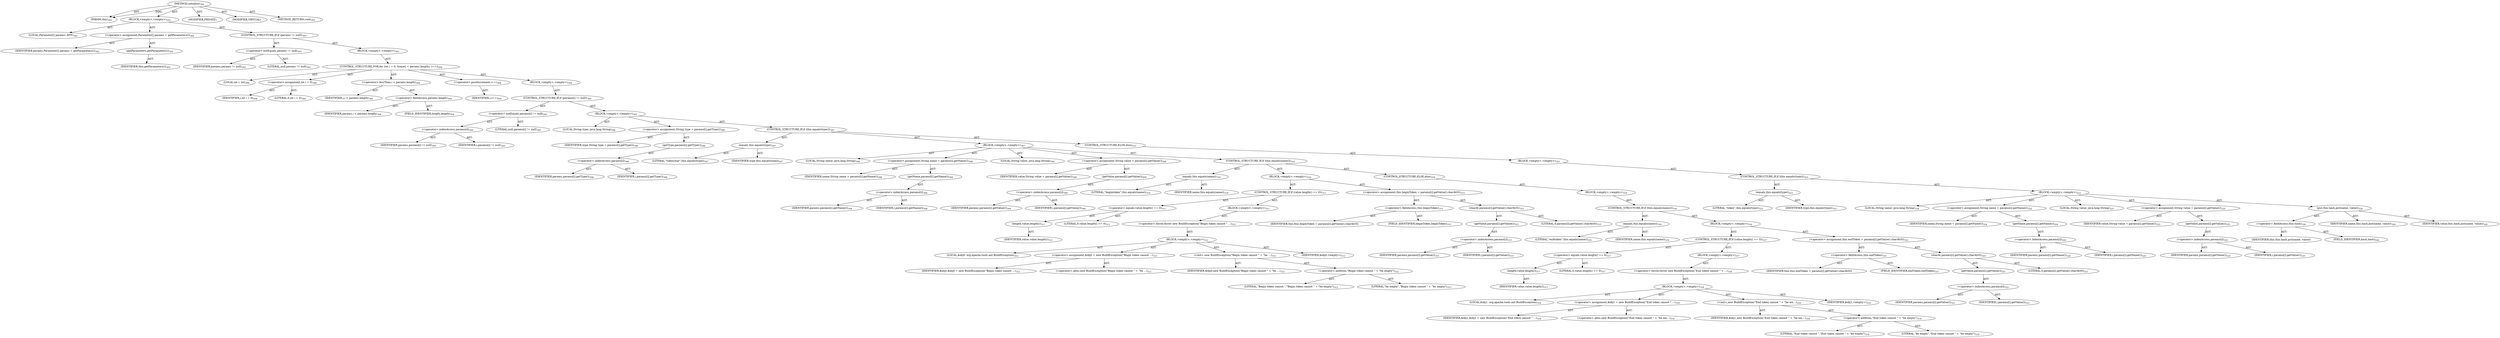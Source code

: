 digraph "initialize" {  
"111669149708" [label = <(METHOD,initialize)<SUB>301</SUB>> ]
"115964116997" [label = <(PARAM,this)<SUB>301</SUB>> ]
"25769803806" [label = <(BLOCK,&lt;empty&gt;,&lt;empty&gt;)<SUB>301</SUB>> ]
"94489280519" [label = <(LOCAL,Parameter[] params: ANY)<SUB>302</SUB>> ]
"30064771247" [label = <(&lt;operator&gt;.assignment,Parameter[] params = getParameters())<SUB>302</SUB>> ]
"68719476850" [label = <(IDENTIFIER,params,Parameter[] params = getParameters())<SUB>302</SUB>> ]
"30064771248" [label = <(getParameters,getParameters())<SUB>302</SUB>> ]
"68719476748" [label = <(IDENTIFIER,this,getParameters())<SUB>302</SUB>> ]
"47244640275" [label = <(CONTROL_STRUCTURE,IF,if (params != null))<SUB>303</SUB>> ]
"30064771249" [label = <(&lt;operator&gt;.notEquals,params != null)<SUB>303</SUB>> ]
"68719476851" [label = <(IDENTIFIER,params,params != null)<SUB>303</SUB>> ]
"90194313243" [label = <(LITERAL,null,params != null)<SUB>303</SUB>> ]
"25769803807" [label = <(BLOCK,&lt;empty&gt;,&lt;empty&gt;)<SUB>303</SUB>> ]
"47244640276" [label = <(CONTROL_STRUCTURE,FOR,for (int i = 0; Some(i &lt; params.length); i++))<SUB>304</SUB>> ]
"94489280520" [label = <(LOCAL,int i: int)<SUB>304</SUB>> ]
"30064771250" [label = <(&lt;operator&gt;.assignment,int i = 0)<SUB>304</SUB>> ]
"68719476852" [label = <(IDENTIFIER,i,int i = 0)<SUB>304</SUB>> ]
"90194313244" [label = <(LITERAL,0,int i = 0)<SUB>304</SUB>> ]
"30064771251" [label = <(&lt;operator&gt;.lessThan,i &lt; params.length)<SUB>304</SUB>> ]
"68719476853" [label = <(IDENTIFIER,i,i &lt; params.length)<SUB>304</SUB>> ]
"30064771252" [label = <(&lt;operator&gt;.fieldAccess,params.length)<SUB>304</SUB>> ]
"68719476854" [label = <(IDENTIFIER,params,i &lt; params.length)<SUB>304</SUB>> ]
"55834574909" [label = <(FIELD_IDENTIFIER,length,length)<SUB>304</SUB>> ]
"30064771253" [label = <(&lt;operator&gt;.postIncrement,i++)<SUB>304</SUB>> ]
"68719476855" [label = <(IDENTIFIER,i,i++)<SUB>304</SUB>> ]
"25769803808" [label = <(BLOCK,&lt;empty&gt;,&lt;empty&gt;)<SUB>304</SUB>> ]
"47244640277" [label = <(CONTROL_STRUCTURE,IF,if (params[i] != null))<SUB>305</SUB>> ]
"30064771254" [label = <(&lt;operator&gt;.notEquals,params[i] != null)<SUB>305</SUB>> ]
"30064771255" [label = <(&lt;operator&gt;.indexAccess,params[i])<SUB>305</SUB>> ]
"68719476856" [label = <(IDENTIFIER,params,params[i] != null)<SUB>305</SUB>> ]
"68719476857" [label = <(IDENTIFIER,i,params[i] != null)<SUB>305</SUB>> ]
"90194313245" [label = <(LITERAL,null,params[i] != null)<SUB>305</SUB>> ]
"25769803809" [label = <(BLOCK,&lt;empty&gt;,&lt;empty&gt;)<SUB>305</SUB>> ]
"94489280521" [label = <(LOCAL,String type: java.lang.String)<SUB>306</SUB>> ]
"30064771256" [label = <(&lt;operator&gt;.assignment,String type = params[i].getType())<SUB>306</SUB>> ]
"68719476858" [label = <(IDENTIFIER,type,String type = params[i].getType())<SUB>306</SUB>> ]
"30064771257" [label = <(getType,params[i].getType())<SUB>306</SUB>> ]
"30064771258" [label = <(&lt;operator&gt;.indexAccess,params[i])<SUB>306</SUB>> ]
"68719476859" [label = <(IDENTIFIER,params,params[i].getType())<SUB>306</SUB>> ]
"68719476860" [label = <(IDENTIFIER,i,params[i].getType())<SUB>306</SUB>> ]
"47244640278" [label = <(CONTROL_STRUCTURE,IF,if (this.equals(type)))<SUB>307</SUB>> ]
"30064771259" [label = <(equals,this.equals(type))<SUB>307</SUB>> ]
"90194313246" [label = <(LITERAL,&quot;tokenchar&quot;,this.equals(type))<SUB>307</SUB>> ]
"68719476861" [label = <(IDENTIFIER,type,this.equals(type))<SUB>307</SUB>> ]
"25769803810" [label = <(BLOCK,&lt;empty&gt;,&lt;empty&gt;)<SUB>307</SUB>> ]
"94489280522" [label = <(LOCAL,String name: java.lang.String)<SUB>308</SUB>> ]
"30064771260" [label = <(&lt;operator&gt;.assignment,String name = params[i].getName())<SUB>308</SUB>> ]
"68719476862" [label = <(IDENTIFIER,name,String name = params[i].getName())<SUB>308</SUB>> ]
"30064771261" [label = <(getName,params[i].getName())<SUB>308</SUB>> ]
"30064771262" [label = <(&lt;operator&gt;.indexAccess,params[i])<SUB>308</SUB>> ]
"68719476863" [label = <(IDENTIFIER,params,params[i].getName())<SUB>308</SUB>> ]
"68719476864" [label = <(IDENTIFIER,i,params[i].getName())<SUB>308</SUB>> ]
"94489280523" [label = <(LOCAL,String value: java.lang.String)<SUB>309</SUB>> ]
"30064771263" [label = <(&lt;operator&gt;.assignment,String value = params[i].getValue())<SUB>309</SUB>> ]
"68719476865" [label = <(IDENTIFIER,value,String value = params[i].getValue())<SUB>309</SUB>> ]
"30064771264" [label = <(getValue,params[i].getValue())<SUB>309</SUB>> ]
"30064771265" [label = <(&lt;operator&gt;.indexAccess,params[i])<SUB>309</SUB>> ]
"68719476866" [label = <(IDENTIFIER,params,params[i].getValue())<SUB>309</SUB>> ]
"68719476867" [label = <(IDENTIFIER,i,params[i].getValue())<SUB>309</SUB>> ]
"47244640279" [label = <(CONTROL_STRUCTURE,IF,if (this.equals(name)))<SUB>310</SUB>> ]
"30064771266" [label = <(equals,this.equals(name))<SUB>310</SUB>> ]
"90194313247" [label = <(LITERAL,&quot;begintoken&quot;,this.equals(name))<SUB>310</SUB>> ]
"68719476868" [label = <(IDENTIFIER,name,this.equals(name))<SUB>310</SUB>> ]
"25769803811" [label = <(BLOCK,&lt;empty&gt;,&lt;empty&gt;)<SUB>310</SUB>> ]
"47244640280" [label = <(CONTROL_STRUCTURE,IF,if (value.length() == 0))<SUB>311</SUB>> ]
"30064771267" [label = <(&lt;operator&gt;.equals,value.length() == 0)<SUB>311</SUB>> ]
"30064771268" [label = <(length,value.length())<SUB>311</SUB>> ]
"68719476869" [label = <(IDENTIFIER,value,value.length())<SUB>311</SUB>> ]
"90194313248" [label = <(LITERAL,0,value.length() == 0)<SUB>311</SUB>> ]
"25769803812" [label = <(BLOCK,&lt;empty&gt;,&lt;empty&gt;)<SUB>311</SUB>> ]
"30064771269" [label = <(&lt;operator&gt;.throw,throw new BuildException(&quot;Begin token cannot &quot; ...)<SUB>312</SUB>> ]
"25769803813" [label = <(BLOCK,&lt;empty&gt;,&lt;empty&gt;)<SUB>312</SUB>> ]
"94489280524" [label = <(LOCAL,$obj0: org.apache.tools.ant.BuildException)<SUB>312</SUB>> ]
"30064771270" [label = <(&lt;operator&gt;.assignment,$obj0 = new BuildException(&quot;Begin token cannot ...)<SUB>312</SUB>> ]
"68719476870" [label = <(IDENTIFIER,$obj0,$obj0 = new BuildException(&quot;Begin token cannot ...)<SUB>312</SUB>> ]
"30064771271" [label = <(&lt;operator&gt;.alloc,new BuildException(&quot;Begin token cannot &quot; + &quot;be ...)<SUB>312</SUB>> ]
"30064771272" [label = <(&lt;init&gt;,new BuildException(&quot;Begin token cannot &quot; + &quot;be ...)<SUB>312</SUB>> ]
"68719476871" [label = <(IDENTIFIER,$obj0,new BuildException(&quot;Begin token cannot &quot; + &quot;be ...)<SUB>312</SUB>> ]
"30064771273" [label = <(&lt;operator&gt;.addition,&quot;Begin token cannot &quot; + &quot;be empty&quot;)<SUB>312</SUB>> ]
"90194313249" [label = <(LITERAL,&quot;Begin token cannot &quot;,&quot;Begin token cannot &quot; + &quot;be empty&quot;)<SUB>312</SUB>> ]
"90194313250" [label = <(LITERAL,&quot;be empty&quot;,&quot;Begin token cannot &quot; + &quot;be empty&quot;)<SUB>313</SUB>> ]
"68719476872" [label = <(IDENTIFIER,$obj0,&lt;empty&gt;)<SUB>312</SUB>> ]
"30064771274" [label = <(&lt;operator&gt;.assignment,this.beginToken = params[i].getValue().charAt(0))<SUB>315</SUB>> ]
"30064771275" [label = <(&lt;operator&gt;.fieldAccess,this.beginToken)<SUB>315</SUB>> ]
"68719476873" [label = <(IDENTIFIER,this,this.beginToken = params[i].getValue().charAt(0))> ]
"55834574910" [label = <(FIELD_IDENTIFIER,beginToken,beginToken)<SUB>315</SUB>> ]
"30064771276" [label = <(charAt,params[i].getValue().charAt(0))<SUB>315</SUB>> ]
"30064771277" [label = <(getValue,params[i].getValue())<SUB>315</SUB>> ]
"30064771278" [label = <(&lt;operator&gt;.indexAccess,params[i])<SUB>315</SUB>> ]
"68719476874" [label = <(IDENTIFIER,params,params[i].getValue())<SUB>315</SUB>> ]
"68719476875" [label = <(IDENTIFIER,i,params[i].getValue())<SUB>315</SUB>> ]
"90194313251" [label = <(LITERAL,0,params[i].getValue().charAt(0))<SUB>315</SUB>> ]
"47244640281" [label = <(CONTROL_STRUCTURE,ELSE,else)<SUB>316</SUB>> ]
"25769803814" [label = <(BLOCK,&lt;empty&gt;,&lt;empty&gt;)<SUB>316</SUB>> ]
"47244640282" [label = <(CONTROL_STRUCTURE,IF,if (this.equals(name)))<SUB>316</SUB>> ]
"30064771279" [label = <(equals,this.equals(name))<SUB>316</SUB>> ]
"90194313252" [label = <(LITERAL,&quot;endtoken&quot;,this.equals(name))<SUB>316</SUB>> ]
"68719476876" [label = <(IDENTIFIER,name,this.equals(name))<SUB>316</SUB>> ]
"25769803815" [label = <(BLOCK,&lt;empty&gt;,&lt;empty&gt;)<SUB>316</SUB>> ]
"47244640283" [label = <(CONTROL_STRUCTURE,IF,if (value.length() == 0))<SUB>317</SUB>> ]
"30064771280" [label = <(&lt;operator&gt;.equals,value.length() == 0)<SUB>317</SUB>> ]
"30064771281" [label = <(length,value.length())<SUB>317</SUB>> ]
"68719476877" [label = <(IDENTIFIER,value,value.length())<SUB>317</SUB>> ]
"90194313253" [label = <(LITERAL,0,value.length() == 0)<SUB>317</SUB>> ]
"25769803816" [label = <(BLOCK,&lt;empty&gt;,&lt;empty&gt;)<SUB>317</SUB>> ]
"30064771282" [label = <(&lt;operator&gt;.throw,throw new BuildException(&quot;End token cannot &quot; + ...)<SUB>318</SUB>> ]
"25769803817" [label = <(BLOCK,&lt;empty&gt;,&lt;empty&gt;)<SUB>318</SUB>> ]
"94489280525" [label = <(LOCAL,$obj1: org.apache.tools.ant.BuildException)<SUB>318</SUB>> ]
"30064771283" [label = <(&lt;operator&gt;.assignment,$obj1 = new BuildException(&quot;End token cannot &quot; ...)<SUB>318</SUB>> ]
"68719476878" [label = <(IDENTIFIER,$obj1,$obj1 = new BuildException(&quot;End token cannot &quot; ...)<SUB>318</SUB>> ]
"30064771284" [label = <(&lt;operator&gt;.alloc,new BuildException(&quot;End token cannot &quot; + &quot;be em...)<SUB>318</SUB>> ]
"30064771285" [label = <(&lt;init&gt;,new BuildException(&quot;End token cannot &quot; + &quot;be em...)<SUB>318</SUB>> ]
"68719476879" [label = <(IDENTIFIER,$obj1,new BuildException(&quot;End token cannot &quot; + &quot;be em...)<SUB>318</SUB>> ]
"30064771286" [label = <(&lt;operator&gt;.addition,&quot;End token cannot &quot; + &quot;be empty&quot;)<SUB>318</SUB>> ]
"90194313254" [label = <(LITERAL,&quot;End token cannot &quot;,&quot;End token cannot &quot; + &quot;be empty&quot;)<SUB>318</SUB>> ]
"90194313255" [label = <(LITERAL,&quot;be empty&quot;,&quot;End token cannot &quot; + &quot;be empty&quot;)<SUB>319</SUB>> ]
"68719476880" [label = <(IDENTIFIER,$obj1,&lt;empty&gt;)<SUB>318</SUB>> ]
"30064771287" [label = <(&lt;operator&gt;.assignment,this.endToken = params[i].getValue().charAt(0))<SUB>321</SUB>> ]
"30064771288" [label = <(&lt;operator&gt;.fieldAccess,this.endToken)<SUB>321</SUB>> ]
"68719476881" [label = <(IDENTIFIER,this,this.endToken = params[i].getValue().charAt(0))> ]
"55834574911" [label = <(FIELD_IDENTIFIER,endToken,endToken)<SUB>321</SUB>> ]
"30064771289" [label = <(charAt,params[i].getValue().charAt(0))<SUB>321</SUB>> ]
"30064771290" [label = <(getValue,params[i].getValue())<SUB>321</SUB>> ]
"30064771291" [label = <(&lt;operator&gt;.indexAccess,params[i])<SUB>321</SUB>> ]
"68719476882" [label = <(IDENTIFIER,params,params[i].getValue())<SUB>321</SUB>> ]
"68719476883" [label = <(IDENTIFIER,i,params[i].getValue())<SUB>321</SUB>> ]
"90194313256" [label = <(LITERAL,0,params[i].getValue().charAt(0))<SUB>321</SUB>> ]
"47244640284" [label = <(CONTROL_STRUCTURE,ELSE,else)<SUB>323</SUB>> ]
"25769803818" [label = <(BLOCK,&lt;empty&gt;,&lt;empty&gt;)<SUB>323</SUB>> ]
"47244640285" [label = <(CONTROL_STRUCTURE,IF,if (this.equals(type)))<SUB>323</SUB>> ]
"30064771292" [label = <(equals,this.equals(type))<SUB>323</SUB>> ]
"90194313257" [label = <(LITERAL,&quot;token&quot;,this.equals(type))<SUB>323</SUB>> ]
"68719476884" [label = <(IDENTIFIER,type,this.equals(type))<SUB>323</SUB>> ]
"25769803819" [label = <(BLOCK,&lt;empty&gt;,&lt;empty&gt;)<SUB>323</SUB>> ]
"94489280526" [label = <(LOCAL,String name: java.lang.String)<SUB>324</SUB>> ]
"30064771293" [label = <(&lt;operator&gt;.assignment,String name = params[i].getName())<SUB>324</SUB>> ]
"68719476885" [label = <(IDENTIFIER,name,String name = params[i].getName())<SUB>324</SUB>> ]
"30064771294" [label = <(getName,params[i].getName())<SUB>324</SUB>> ]
"30064771295" [label = <(&lt;operator&gt;.indexAccess,params[i])<SUB>324</SUB>> ]
"68719476886" [label = <(IDENTIFIER,params,params[i].getName())<SUB>324</SUB>> ]
"68719476887" [label = <(IDENTIFIER,i,params[i].getName())<SUB>324</SUB>> ]
"94489280527" [label = <(LOCAL,String value: java.lang.String)<SUB>325</SUB>> ]
"30064771296" [label = <(&lt;operator&gt;.assignment,String value = params[i].getValue())<SUB>325</SUB>> ]
"68719476888" [label = <(IDENTIFIER,value,String value = params[i].getValue())<SUB>325</SUB>> ]
"30064771297" [label = <(getValue,params[i].getValue())<SUB>325</SUB>> ]
"30064771298" [label = <(&lt;operator&gt;.indexAccess,params[i])<SUB>325</SUB>> ]
"68719476889" [label = <(IDENTIFIER,params,params[i].getValue())<SUB>325</SUB>> ]
"68719476890" [label = <(IDENTIFIER,i,params[i].getValue())<SUB>325</SUB>> ]
"30064771299" [label = <(put,this.hash.put(name, value))<SUB>326</SUB>> ]
"30064771300" [label = <(&lt;operator&gt;.fieldAccess,this.hash)<SUB>326</SUB>> ]
"68719476891" [label = <(IDENTIFIER,this,this.hash.put(name, value))> ]
"55834574912" [label = <(FIELD_IDENTIFIER,hash,hash)<SUB>326</SUB>> ]
"68719476892" [label = <(IDENTIFIER,name,this.hash.put(name, value))<SUB>326</SUB>> ]
"68719476893" [label = <(IDENTIFIER,value,this.hash.put(name, value))<SUB>326</SUB>> ]
"133143986211" [label = <(MODIFIER,PRIVATE)> ]
"133143986212" [label = <(MODIFIER,VIRTUAL)> ]
"128849018892" [label = <(METHOD_RETURN,void)<SUB>301</SUB>> ]
  "111669149708" -> "115964116997"  [ label = "AST: "] 
  "111669149708" -> "25769803806"  [ label = "AST: "] 
  "111669149708" -> "133143986211"  [ label = "AST: "] 
  "111669149708" -> "133143986212"  [ label = "AST: "] 
  "111669149708" -> "128849018892"  [ label = "AST: "] 
  "25769803806" -> "94489280519"  [ label = "AST: "] 
  "25769803806" -> "30064771247"  [ label = "AST: "] 
  "25769803806" -> "47244640275"  [ label = "AST: "] 
  "30064771247" -> "68719476850"  [ label = "AST: "] 
  "30064771247" -> "30064771248"  [ label = "AST: "] 
  "30064771248" -> "68719476748"  [ label = "AST: "] 
  "47244640275" -> "30064771249"  [ label = "AST: "] 
  "47244640275" -> "25769803807"  [ label = "AST: "] 
  "30064771249" -> "68719476851"  [ label = "AST: "] 
  "30064771249" -> "90194313243"  [ label = "AST: "] 
  "25769803807" -> "47244640276"  [ label = "AST: "] 
  "47244640276" -> "94489280520"  [ label = "AST: "] 
  "47244640276" -> "30064771250"  [ label = "AST: "] 
  "47244640276" -> "30064771251"  [ label = "AST: "] 
  "47244640276" -> "30064771253"  [ label = "AST: "] 
  "47244640276" -> "25769803808"  [ label = "AST: "] 
  "30064771250" -> "68719476852"  [ label = "AST: "] 
  "30064771250" -> "90194313244"  [ label = "AST: "] 
  "30064771251" -> "68719476853"  [ label = "AST: "] 
  "30064771251" -> "30064771252"  [ label = "AST: "] 
  "30064771252" -> "68719476854"  [ label = "AST: "] 
  "30064771252" -> "55834574909"  [ label = "AST: "] 
  "30064771253" -> "68719476855"  [ label = "AST: "] 
  "25769803808" -> "47244640277"  [ label = "AST: "] 
  "47244640277" -> "30064771254"  [ label = "AST: "] 
  "47244640277" -> "25769803809"  [ label = "AST: "] 
  "30064771254" -> "30064771255"  [ label = "AST: "] 
  "30064771254" -> "90194313245"  [ label = "AST: "] 
  "30064771255" -> "68719476856"  [ label = "AST: "] 
  "30064771255" -> "68719476857"  [ label = "AST: "] 
  "25769803809" -> "94489280521"  [ label = "AST: "] 
  "25769803809" -> "30064771256"  [ label = "AST: "] 
  "25769803809" -> "47244640278"  [ label = "AST: "] 
  "30064771256" -> "68719476858"  [ label = "AST: "] 
  "30064771256" -> "30064771257"  [ label = "AST: "] 
  "30064771257" -> "30064771258"  [ label = "AST: "] 
  "30064771258" -> "68719476859"  [ label = "AST: "] 
  "30064771258" -> "68719476860"  [ label = "AST: "] 
  "47244640278" -> "30064771259"  [ label = "AST: "] 
  "47244640278" -> "25769803810"  [ label = "AST: "] 
  "47244640278" -> "47244640284"  [ label = "AST: "] 
  "30064771259" -> "90194313246"  [ label = "AST: "] 
  "30064771259" -> "68719476861"  [ label = "AST: "] 
  "25769803810" -> "94489280522"  [ label = "AST: "] 
  "25769803810" -> "30064771260"  [ label = "AST: "] 
  "25769803810" -> "94489280523"  [ label = "AST: "] 
  "25769803810" -> "30064771263"  [ label = "AST: "] 
  "25769803810" -> "47244640279"  [ label = "AST: "] 
  "30064771260" -> "68719476862"  [ label = "AST: "] 
  "30064771260" -> "30064771261"  [ label = "AST: "] 
  "30064771261" -> "30064771262"  [ label = "AST: "] 
  "30064771262" -> "68719476863"  [ label = "AST: "] 
  "30064771262" -> "68719476864"  [ label = "AST: "] 
  "30064771263" -> "68719476865"  [ label = "AST: "] 
  "30064771263" -> "30064771264"  [ label = "AST: "] 
  "30064771264" -> "30064771265"  [ label = "AST: "] 
  "30064771265" -> "68719476866"  [ label = "AST: "] 
  "30064771265" -> "68719476867"  [ label = "AST: "] 
  "47244640279" -> "30064771266"  [ label = "AST: "] 
  "47244640279" -> "25769803811"  [ label = "AST: "] 
  "47244640279" -> "47244640281"  [ label = "AST: "] 
  "30064771266" -> "90194313247"  [ label = "AST: "] 
  "30064771266" -> "68719476868"  [ label = "AST: "] 
  "25769803811" -> "47244640280"  [ label = "AST: "] 
  "25769803811" -> "30064771274"  [ label = "AST: "] 
  "47244640280" -> "30064771267"  [ label = "AST: "] 
  "47244640280" -> "25769803812"  [ label = "AST: "] 
  "30064771267" -> "30064771268"  [ label = "AST: "] 
  "30064771267" -> "90194313248"  [ label = "AST: "] 
  "30064771268" -> "68719476869"  [ label = "AST: "] 
  "25769803812" -> "30064771269"  [ label = "AST: "] 
  "30064771269" -> "25769803813"  [ label = "AST: "] 
  "25769803813" -> "94489280524"  [ label = "AST: "] 
  "25769803813" -> "30064771270"  [ label = "AST: "] 
  "25769803813" -> "30064771272"  [ label = "AST: "] 
  "25769803813" -> "68719476872"  [ label = "AST: "] 
  "30064771270" -> "68719476870"  [ label = "AST: "] 
  "30064771270" -> "30064771271"  [ label = "AST: "] 
  "30064771272" -> "68719476871"  [ label = "AST: "] 
  "30064771272" -> "30064771273"  [ label = "AST: "] 
  "30064771273" -> "90194313249"  [ label = "AST: "] 
  "30064771273" -> "90194313250"  [ label = "AST: "] 
  "30064771274" -> "30064771275"  [ label = "AST: "] 
  "30064771274" -> "30064771276"  [ label = "AST: "] 
  "30064771275" -> "68719476873"  [ label = "AST: "] 
  "30064771275" -> "55834574910"  [ label = "AST: "] 
  "30064771276" -> "30064771277"  [ label = "AST: "] 
  "30064771276" -> "90194313251"  [ label = "AST: "] 
  "30064771277" -> "30064771278"  [ label = "AST: "] 
  "30064771278" -> "68719476874"  [ label = "AST: "] 
  "30064771278" -> "68719476875"  [ label = "AST: "] 
  "47244640281" -> "25769803814"  [ label = "AST: "] 
  "25769803814" -> "47244640282"  [ label = "AST: "] 
  "47244640282" -> "30064771279"  [ label = "AST: "] 
  "47244640282" -> "25769803815"  [ label = "AST: "] 
  "30064771279" -> "90194313252"  [ label = "AST: "] 
  "30064771279" -> "68719476876"  [ label = "AST: "] 
  "25769803815" -> "47244640283"  [ label = "AST: "] 
  "25769803815" -> "30064771287"  [ label = "AST: "] 
  "47244640283" -> "30064771280"  [ label = "AST: "] 
  "47244640283" -> "25769803816"  [ label = "AST: "] 
  "30064771280" -> "30064771281"  [ label = "AST: "] 
  "30064771280" -> "90194313253"  [ label = "AST: "] 
  "30064771281" -> "68719476877"  [ label = "AST: "] 
  "25769803816" -> "30064771282"  [ label = "AST: "] 
  "30064771282" -> "25769803817"  [ label = "AST: "] 
  "25769803817" -> "94489280525"  [ label = "AST: "] 
  "25769803817" -> "30064771283"  [ label = "AST: "] 
  "25769803817" -> "30064771285"  [ label = "AST: "] 
  "25769803817" -> "68719476880"  [ label = "AST: "] 
  "30064771283" -> "68719476878"  [ label = "AST: "] 
  "30064771283" -> "30064771284"  [ label = "AST: "] 
  "30064771285" -> "68719476879"  [ label = "AST: "] 
  "30064771285" -> "30064771286"  [ label = "AST: "] 
  "30064771286" -> "90194313254"  [ label = "AST: "] 
  "30064771286" -> "90194313255"  [ label = "AST: "] 
  "30064771287" -> "30064771288"  [ label = "AST: "] 
  "30064771287" -> "30064771289"  [ label = "AST: "] 
  "30064771288" -> "68719476881"  [ label = "AST: "] 
  "30064771288" -> "55834574911"  [ label = "AST: "] 
  "30064771289" -> "30064771290"  [ label = "AST: "] 
  "30064771289" -> "90194313256"  [ label = "AST: "] 
  "30064771290" -> "30064771291"  [ label = "AST: "] 
  "30064771291" -> "68719476882"  [ label = "AST: "] 
  "30064771291" -> "68719476883"  [ label = "AST: "] 
  "47244640284" -> "25769803818"  [ label = "AST: "] 
  "25769803818" -> "47244640285"  [ label = "AST: "] 
  "47244640285" -> "30064771292"  [ label = "AST: "] 
  "47244640285" -> "25769803819"  [ label = "AST: "] 
  "30064771292" -> "90194313257"  [ label = "AST: "] 
  "30064771292" -> "68719476884"  [ label = "AST: "] 
  "25769803819" -> "94489280526"  [ label = "AST: "] 
  "25769803819" -> "30064771293"  [ label = "AST: "] 
  "25769803819" -> "94489280527"  [ label = "AST: "] 
  "25769803819" -> "30064771296"  [ label = "AST: "] 
  "25769803819" -> "30064771299"  [ label = "AST: "] 
  "30064771293" -> "68719476885"  [ label = "AST: "] 
  "30064771293" -> "30064771294"  [ label = "AST: "] 
  "30064771294" -> "30064771295"  [ label = "AST: "] 
  "30064771295" -> "68719476886"  [ label = "AST: "] 
  "30064771295" -> "68719476887"  [ label = "AST: "] 
  "30064771296" -> "68719476888"  [ label = "AST: "] 
  "30064771296" -> "30064771297"  [ label = "AST: "] 
  "30064771297" -> "30064771298"  [ label = "AST: "] 
  "30064771298" -> "68719476889"  [ label = "AST: "] 
  "30064771298" -> "68719476890"  [ label = "AST: "] 
  "30064771299" -> "30064771300"  [ label = "AST: "] 
  "30064771299" -> "68719476892"  [ label = "AST: "] 
  "30064771299" -> "68719476893"  [ label = "AST: "] 
  "30064771300" -> "68719476891"  [ label = "AST: "] 
  "30064771300" -> "55834574912"  [ label = "AST: "] 
  "111669149708" -> "115964116997"  [ label = "DDG: "] 
}
